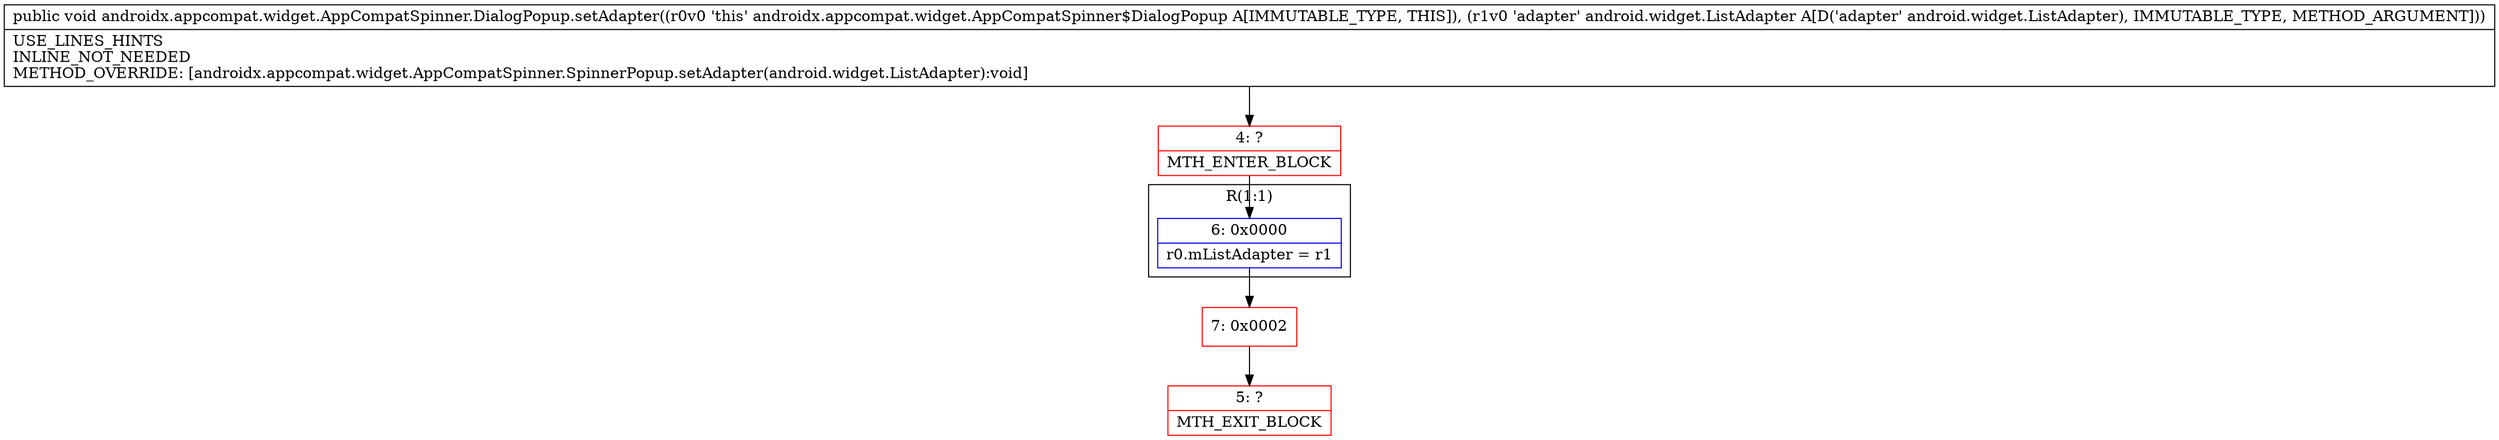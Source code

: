 digraph "CFG forandroidx.appcompat.widget.AppCompatSpinner.DialogPopup.setAdapter(Landroid\/widget\/ListAdapter;)V" {
subgraph cluster_Region_1645274948 {
label = "R(1:1)";
node [shape=record,color=blue];
Node_6 [shape=record,label="{6\:\ 0x0000|r0.mListAdapter = r1\l}"];
}
Node_4 [shape=record,color=red,label="{4\:\ ?|MTH_ENTER_BLOCK\l}"];
Node_7 [shape=record,color=red,label="{7\:\ 0x0002}"];
Node_5 [shape=record,color=red,label="{5\:\ ?|MTH_EXIT_BLOCK\l}"];
MethodNode[shape=record,label="{public void androidx.appcompat.widget.AppCompatSpinner.DialogPopup.setAdapter((r0v0 'this' androidx.appcompat.widget.AppCompatSpinner$DialogPopup A[IMMUTABLE_TYPE, THIS]), (r1v0 'adapter' android.widget.ListAdapter A[D('adapter' android.widget.ListAdapter), IMMUTABLE_TYPE, METHOD_ARGUMENT]))  | USE_LINES_HINTS\lINLINE_NOT_NEEDED\lMETHOD_OVERRIDE: [androidx.appcompat.widget.AppCompatSpinner.SpinnerPopup.setAdapter(android.widget.ListAdapter):void]\l}"];
MethodNode -> Node_4;Node_6 -> Node_7;
Node_4 -> Node_6;
Node_7 -> Node_5;
}

